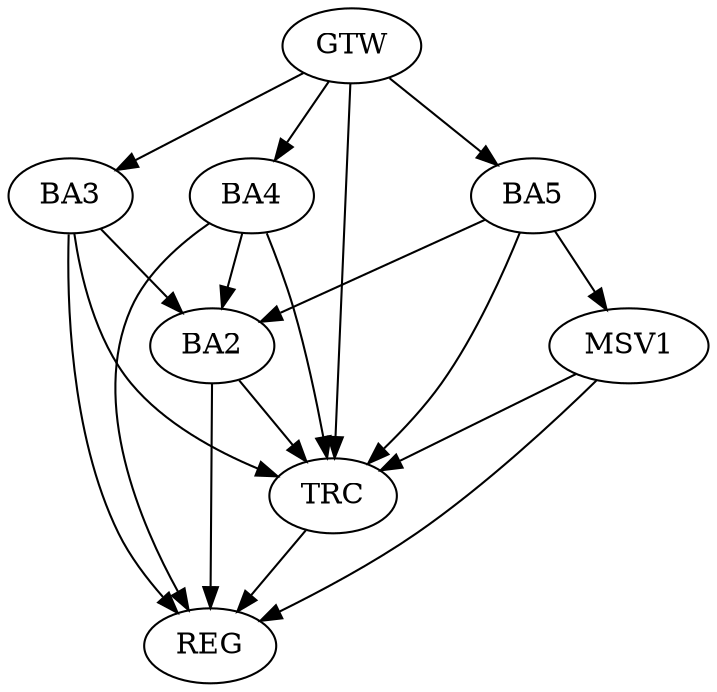 strict digraph G {
  BA2 [ label="BA2" ];
  BA3 [ label="BA3" ];
  BA4 [ label="BA4" ];
  BA5 [ label="BA5" ];
  GTW [ label="GTW" ];
  REG [ label="REG" ];
  TRC [ label="TRC" ];
  MSV1 [ label="MSV1" ];
  BA3 -> BA2;
  BA4 -> BA2;
  BA5 -> BA2;
  GTW -> BA3;
  GTW -> BA4;
  GTW -> BA5;
  BA2 -> REG;
  BA3 -> REG;
  BA4 -> REG;
  BA2 -> TRC;
  BA3 -> TRC;
  BA4 -> TRC;
  BA5 -> TRC;
  GTW -> TRC;
  TRC -> REG;
  BA5 -> MSV1;
  MSV1 -> REG;
  MSV1 -> TRC;
}
